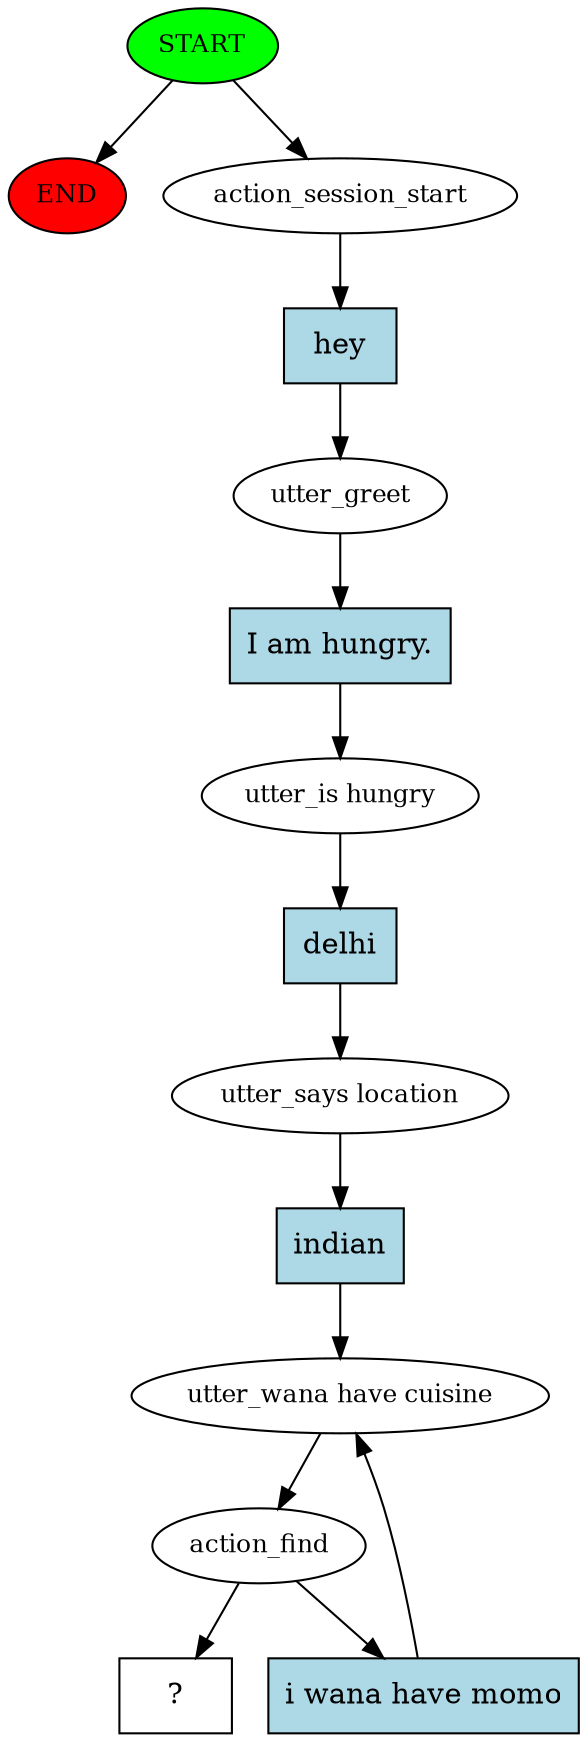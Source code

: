 digraph  {
0 [class="start active", fillcolor=green, fontsize=12, label=START, style=filled];
"-1" [class=end, fillcolor=red, fontsize=12, label=END, style=filled];
1 [class=active, fontsize=12, label=action_session_start];
2 [class=active, fontsize=12, label=utter_greet];
3 [class=active, fontsize=12, label="utter_is hungry"];
4 [class=active, fontsize=12, label="utter_says location"];
5 [class=active, fontsize=12, label="utter_wana have cuisine"];
6 [class=active, fontsize=12, label=action_find];
11 [class="intent dashed active", label="  ?  ", shape=rect];
12 [class="intent active", fillcolor=lightblue, label=hey, shape=rect, style=filled];
13 [class="intent active", fillcolor=lightblue, label="I am hungry.", shape=rect, style=filled];
14 [class="intent active", fillcolor=lightblue, label=delhi, shape=rect, style=filled];
15 [class="intent active", fillcolor=lightblue, label=indian, shape=rect, style=filled];
16 [class="intent active", fillcolor=lightblue, label="i wana have momo", shape=rect, style=filled];
0 -> "-1"  [class="", key=NONE, label=""];
0 -> 1  [class=active, key=NONE, label=""];
1 -> 12  [class=active, key=0];
2 -> 13  [class=active, key=0];
3 -> 14  [class=active, key=0];
4 -> 15  [class=active, key=0];
5 -> 6  [class=active, key=NONE, label=""];
6 -> 11  [class=active, key=NONE, label=""];
6 -> 16  [class=active, key=0];
12 -> 2  [class=active, key=0];
13 -> 3  [class=active, key=0];
14 -> 4  [class=active, key=0];
15 -> 5  [class=active, key=0];
16 -> 5  [class=active, key=0];
}

